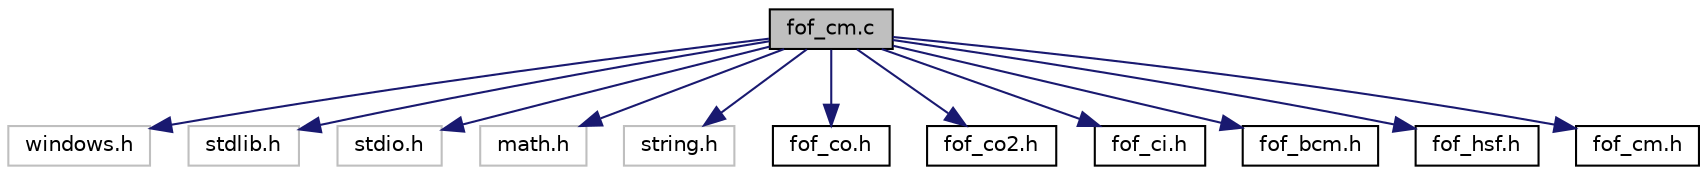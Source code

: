 digraph "fof_cm.c"
{
  edge [fontname="Helvetica",fontsize="10",labelfontname="Helvetica",labelfontsize="10"];
  node [fontname="Helvetica",fontsize="10",shape=record];
  Node1 [label="fof_cm.c",height=0.2,width=0.4,color="black", fillcolor="grey75", style="filled", fontcolor="black"];
  Node1 -> Node2 [color="midnightblue",fontsize="10",style="solid",fontname="Helvetica"];
  Node2 [label="windows.h",height=0.2,width=0.4,color="grey75", fillcolor="white", style="filled"];
  Node1 -> Node3 [color="midnightblue",fontsize="10",style="solid",fontname="Helvetica"];
  Node3 [label="stdlib.h",height=0.2,width=0.4,color="grey75", fillcolor="white", style="filled"];
  Node1 -> Node4 [color="midnightblue",fontsize="10",style="solid",fontname="Helvetica"];
  Node4 [label="stdio.h",height=0.2,width=0.4,color="grey75", fillcolor="white", style="filled"];
  Node1 -> Node5 [color="midnightblue",fontsize="10",style="solid",fontname="Helvetica"];
  Node5 [label="math.h",height=0.2,width=0.4,color="grey75", fillcolor="white", style="filled"];
  Node1 -> Node6 [color="midnightblue",fontsize="10",style="solid",fontname="Helvetica"];
  Node6 [label="string.h",height=0.2,width=0.4,color="grey75", fillcolor="white", style="filled"];
  Node1 -> Node7 [color="midnightblue",fontsize="10",style="solid",fontname="Helvetica"];
  Node7 [label="fof_co.h",height=0.2,width=0.4,color="black", fillcolor="white", style="filled",URL="$fof__co_8h.html"];
  Node1 -> Node8 [color="midnightblue",fontsize="10",style="solid",fontname="Helvetica"];
  Node8 [label="fof_co2.h",height=0.2,width=0.4,color="black", fillcolor="white", style="filled",URL="$fof__co2_8h.html"];
  Node1 -> Node9 [color="midnightblue",fontsize="10",style="solid",fontname="Helvetica"];
  Node9 [label="fof_ci.h",height=0.2,width=0.4,color="black", fillcolor="white", style="filled",URL="$fof__ci_8h.html"];
  Node1 -> Node10 [color="midnightblue",fontsize="10",style="solid",fontname="Helvetica"];
  Node10 [label="fof_bcm.h",height=0.2,width=0.4,color="black", fillcolor="white", style="filled",URL="$fof__bcm_8h.html"];
  Node1 -> Node11 [color="midnightblue",fontsize="10",style="solid",fontname="Helvetica"];
  Node11 [label="fof_hsf.h",height=0.2,width=0.4,color="black", fillcolor="white", style="filled",URL="$fof__hsf_8h.html"];
  Node1 -> Node12 [color="midnightblue",fontsize="10",style="solid",fontname="Helvetica"];
  Node12 [label="fof_cm.h",height=0.2,width=0.4,color="black", fillcolor="white", style="filled",URL="$fof__cm_8h.html"];
}
